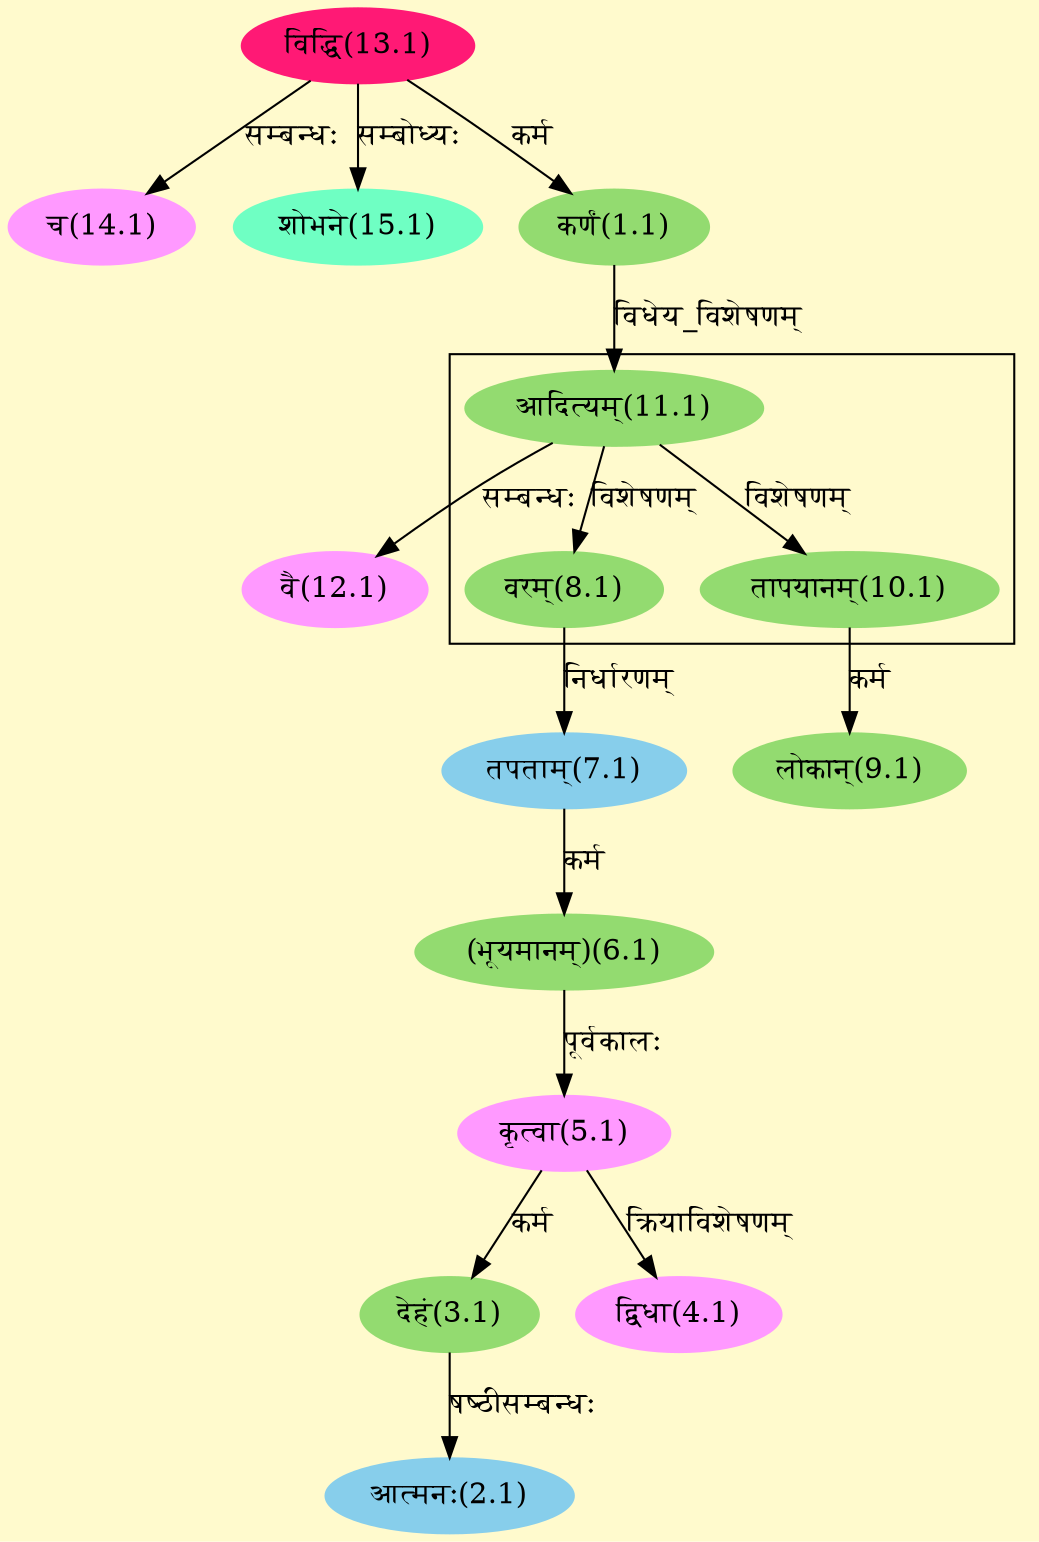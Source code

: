 digraph G{
rankdir=BT;
 compound=true;
 bgcolor="lemonchiffon1";

subgraph cluster_1{
Node8_1 [style=filled, color="#93DB70" label = "वरम्(8.1)"]
Node11_1 [style=filled, color="#93DB70" label = "आदित्यम्(11.1)"]
Node10_1 [style=filled, color="#93DB70" label = "तापयानम्(10.1)"]

}
Node1_1 [style=filled, color="#93DB70" label = "कर्णं(1.1)"]
Node13_1 [style=filled, color="#FF1975" label = "विद्धि(13.1)"]
Node2_1 [style=filled, color="#87CEEB" label = "आत्मनः(2.1)"]
Node3_1 [style=filled, color="#93DB70" label = "देहं(3.1)"]
Node5_1 [style=filled, color="#FF99FF" label = "कृत्वा(5.1)"]
Node4_1 [style=filled, color="#FF99FF" label = "द्विधा(4.1)"]
Node6_1 [style=filled, color="#93DB70" label = "(भूयमानम्)(6.1)"]
Node7_1 [style=filled, color="#87CEEB" label = "तपताम्(7.1)"]
Node8_1 [style=filled, color="#93DB70" label = "वरम्(8.1)"]
Node9_1 [style=filled, color="#93DB70" label = "लोकान्(9.1)"]
Node10_1 [style=filled, color="#93DB70" label = "तापयानम्(10.1)"]
Node11_1 [style=filled, color="#93DB70" label = "आदित्यम्(11.1)"]
Node12_1 [style=filled, color="#FF99FF" label = "वै(12.1)"]
Node14_1 [style=filled, color="#FF99FF" label = "च(14.1)"]
Node15_1 [style=filled, color="#6FFFC3" label = "शोभने(15.1)"]
/* Start of Relations section */

Node1_1 -> Node13_1 [  label="कर्म"  dir="back" ]
Node2_1 -> Node3_1 [  label="षष्ठीसम्बन्धः"  dir="back" ]
Node3_1 -> Node5_1 [  label="कर्म"  dir="back" ]
Node4_1 -> Node5_1 [  label="क्रियाविशेषणम्"  dir="back" ]
Node5_1 -> Node6_1 [  label="पूर्वकालः"  dir="back" ]
Node6_1 -> Node7_1 [  label="कर्म"  dir="back" ]
Node7_1 -> Node8_1 [  label="निर्धारणम्"  dir="back" ]
Node8_1 -> Node11_1 [  label="विशेषणम्"  dir="back" ]
Node9_1 -> Node10_1 [  label="कर्म"  dir="back" ]
Node10_1 -> Node11_1 [  label="विशेषणम्"  dir="back" ]
Node11_1 -> Node1_1 [  label="विधेय_विशेषणम्"  dir="back" ]
Node12_1 -> Node11_1 [  label="सम्बन्धः"  dir="back" ]
Node14_1 -> Node13_1 [  label="सम्बन्धः"  dir="back" ]
Node15_1 -> Node13_1 [  label="सम्बोध्यः"  dir="back" ]
}
